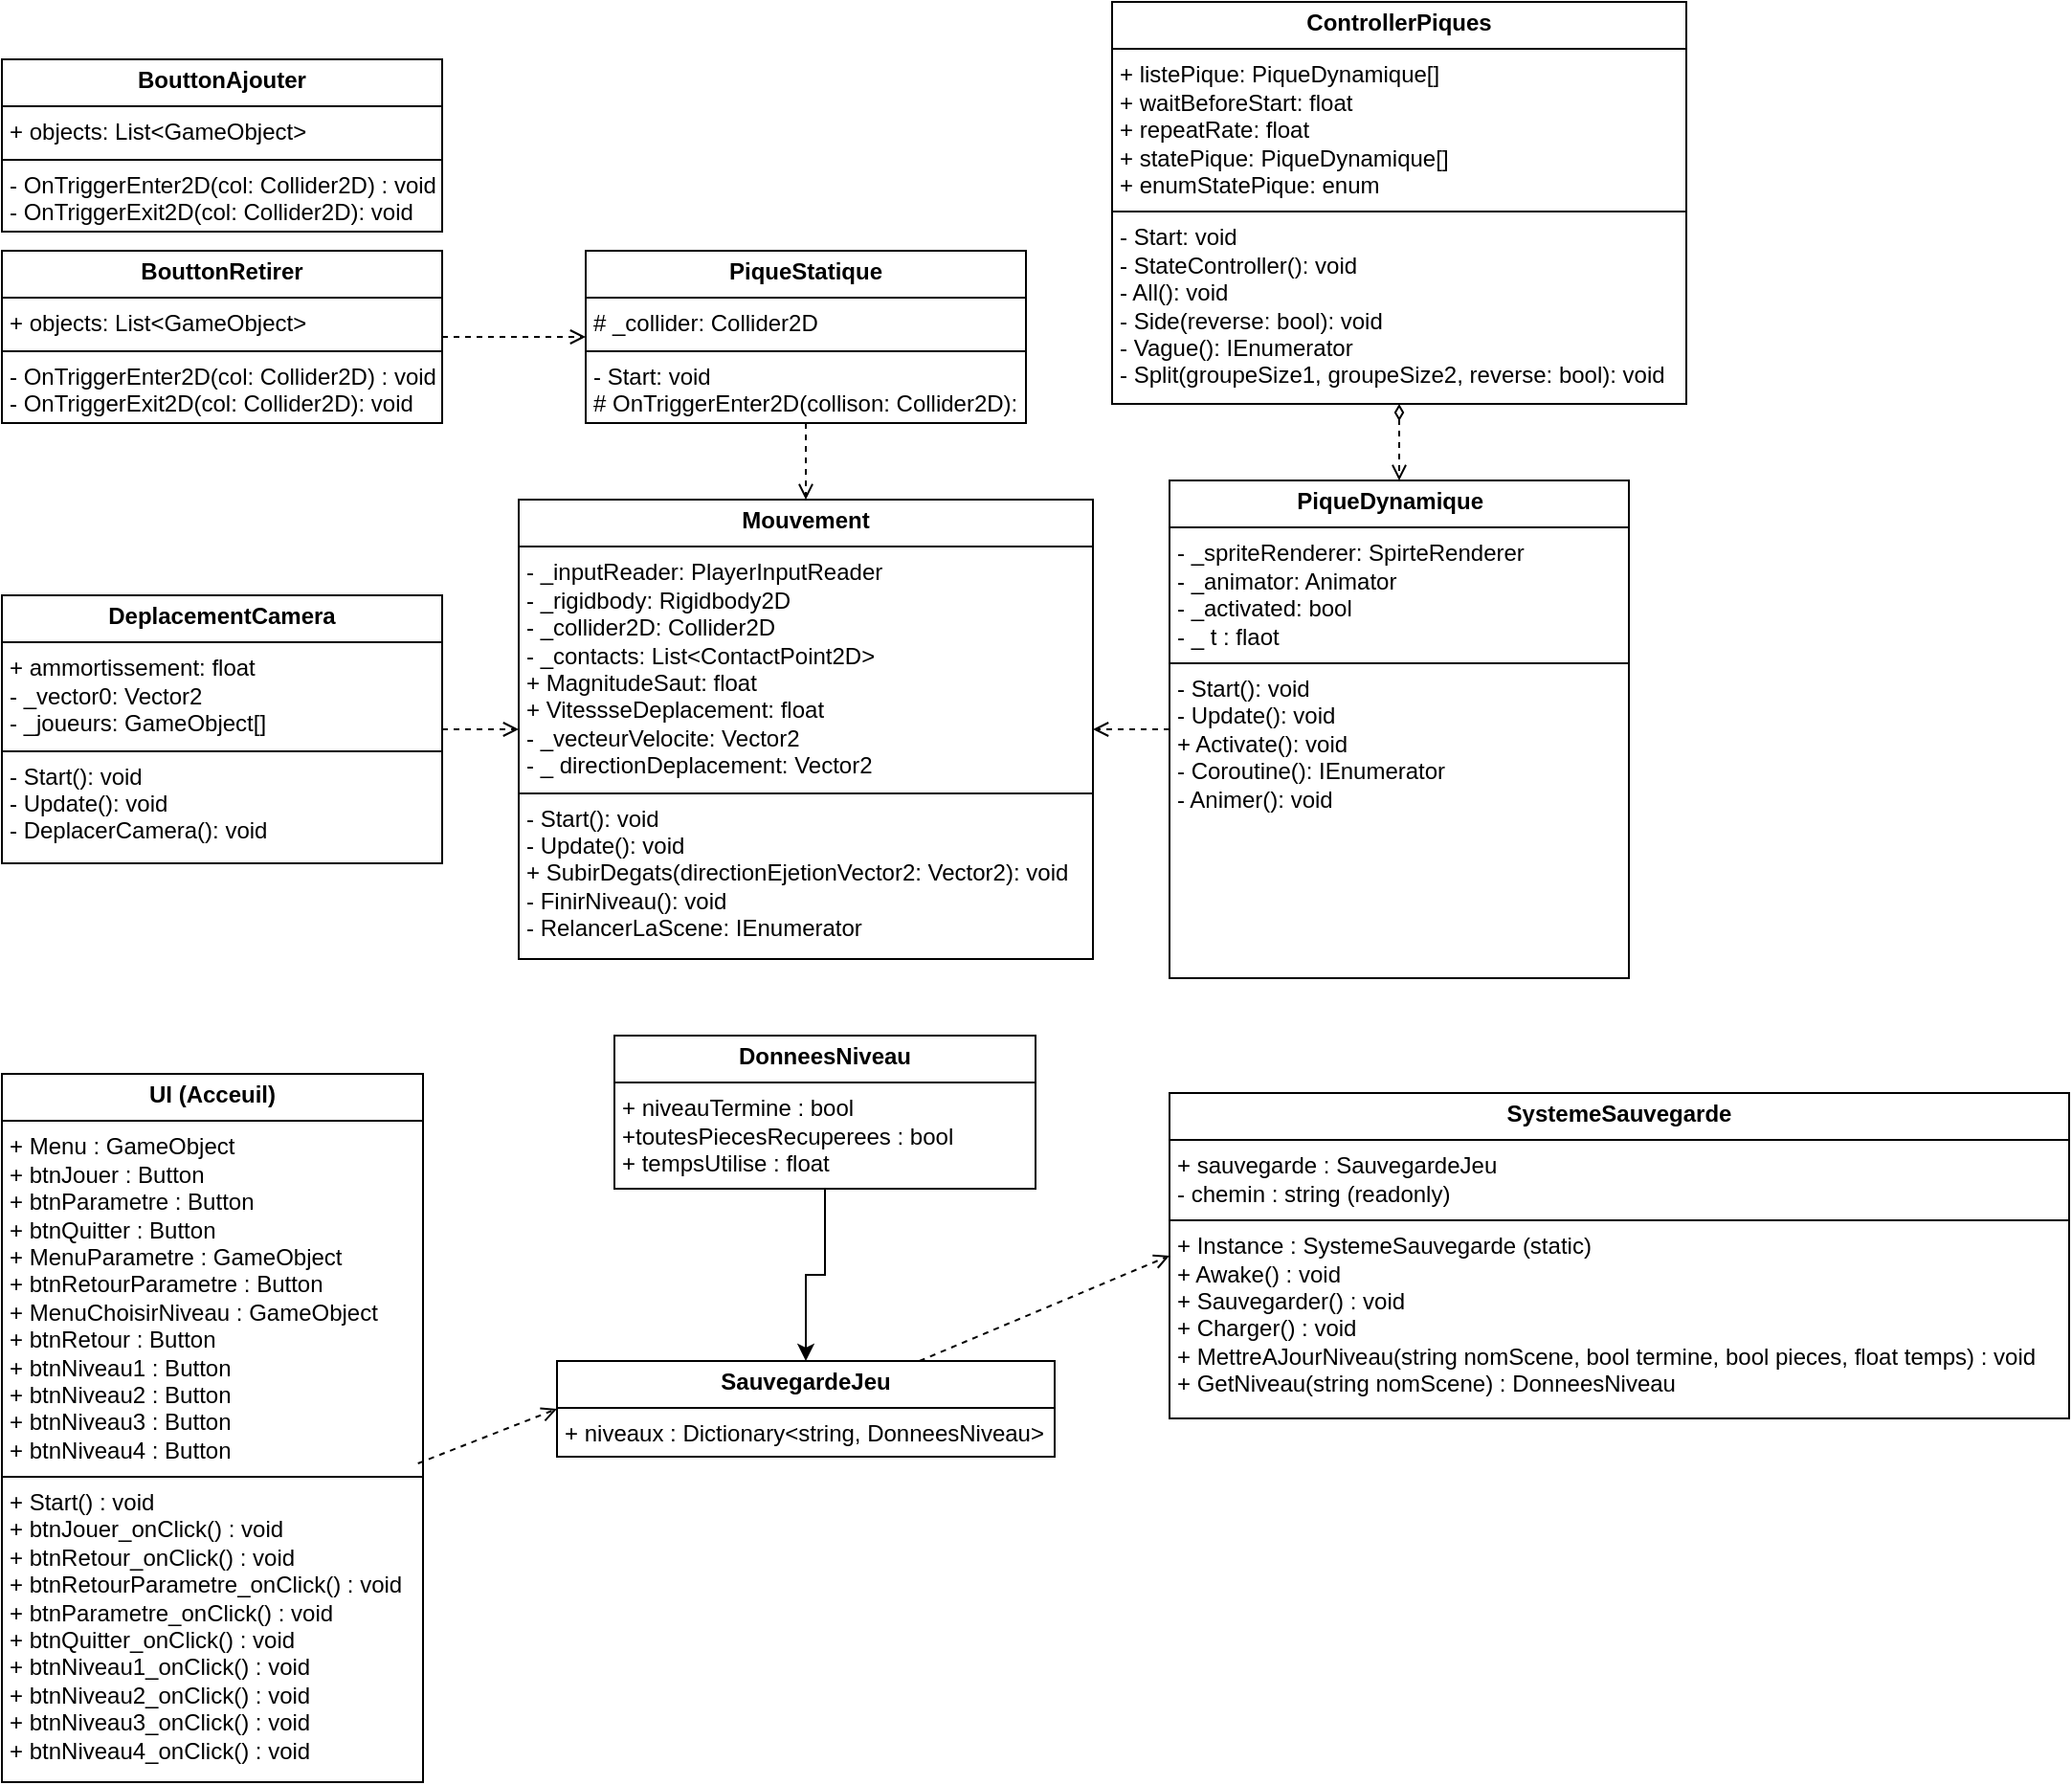<mxfile version="26.2.2">
  <diagram name="Page-1" id="exKU32Bx3qgX7bVoA5b1">
    <mxGraphModel dx="1092" dy="825" grid="1" gridSize="10" guides="1" tooltips="1" connect="1" arrows="1" fold="1" page="1" pageScale="1" pageWidth="3300" pageHeight="4681" math="0" shadow="0">
      <root>
        <mxCell id="0" />
        <mxCell id="1" parent="0" />
        <mxCell id="o3pmv67NlYRKFFLWd6wR-1" value="&lt;p style=&quot;margin:0px;margin-top:4px;text-align:center;&quot;&gt;&lt;b&gt;ControllerPiques&lt;/b&gt;&lt;/p&gt;&lt;hr size=&quot;1&quot; style=&quot;border-style:solid;&quot;&gt;&lt;p style=&quot;margin:0px;margin-left:4px;&quot;&gt;+ listePique: PiqueDynamique[]&amp;nbsp;&lt;/p&gt;&lt;p style=&quot;margin:0px;margin-left:4px;&quot;&gt;+ waitBeforeStart: float&lt;/p&gt;&lt;p style=&quot;margin:0px;margin-left:4px;&quot;&gt;+ repeatRate: float&lt;/p&gt;&lt;p style=&quot;margin:0px;margin-left:4px;&quot;&gt;+ statePique: PiqueDynamique[]&lt;/p&gt;&lt;p style=&quot;margin:0px;margin-left:4px;&quot;&gt;+ enumStatePique: enum&lt;/p&gt;&lt;hr size=&quot;1&quot; style=&quot;border-style:solid;&quot;&gt;&lt;p style=&quot;margin:0px;margin-left:4px;&quot;&gt;- Start: void&lt;/p&gt;&lt;p style=&quot;margin:0px;margin-left:4px;&quot;&gt;- StateController(): void&lt;/p&gt;&lt;p style=&quot;margin:0px;margin-left:4px;&quot;&gt;- All(): void&lt;/p&gt;&lt;p style=&quot;margin:0px;margin-left:4px;&quot;&gt;- Side(reverse: bool): void&lt;/p&gt;&lt;p style=&quot;margin:0px;margin-left:4px;&quot;&gt;- Vague(): IEnumerator&lt;/p&gt;&lt;p style=&quot;margin:0px;margin-left:4px;&quot;&gt;- Split(groupeSize1, groupeSize2, reverse: bool): void&lt;/p&gt;" style="verticalAlign=top;align=left;overflow=fill;html=1;whiteSpace=wrap;" parent="1" vertex="1">
          <mxGeometry x="1000" y="100" width="300" height="210" as="geometry" />
        </mxCell>
        <mxCell id="o3pmv67NlYRKFFLWd6wR-2" value="&lt;p style=&quot;margin:0px;margin-top:4px;text-align:center;&quot;&gt;&lt;b&gt;BouttonAjouter&lt;/b&gt;&lt;/p&gt;&lt;hr size=&quot;1&quot; style=&quot;border-style:solid;&quot;&gt;&lt;p style=&quot;margin:0px;margin-left:4px;&quot;&gt;+ objects: List&amp;lt;GameObject&amp;gt;&lt;/p&gt;&lt;hr size=&quot;1&quot; style=&quot;border-style:solid;&quot;&gt;&lt;p style=&quot;margin:0px;margin-left:4px;&quot;&gt;- OnTriggerEnter2D(col: Collider2D) : void&lt;/p&gt;&lt;p style=&quot;margin:0px;margin-left:4px;&quot;&gt;- OnTriggerExit2D(col: Collider2D): void&lt;/p&gt;" style="verticalAlign=top;align=left;overflow=fill;html=1;whiteSpace=wrap;" parent="1" vertex="1">
          <mxGeometry x="420" y="130" width="230" height="90" as="geometry" />
        </mxCell>
        <mxCell id="o3pmv67NlYRKFFLWd6wR-14" style="rounded=0;orthogonalLoop=1;jettySize=auto;html=1;dashed=1;endArrow=open;endFill=0;" parent="1" source="o3pmv67NlYRKFFLWd6wR-3" target="o3pmv67NlYRKFFLWd6wR-10" edge="1">
          <mxGeometry relative="1" as="geometry" />
        </mxCell>
        <mxCell id="o3pmv67NlYRKFFLWd6wR-3" value="&lt;p style=&quot;margin:0px;margin-top:4px;text-align:center;&quot;&gt;&lt;b&gt;BouttonRetirer&lt;/b&gt;&lt;/p&gt;&lt;hr size=&quot;1&quot; style=&quot;border-style:solid;&quot;&gt;&lt;p style=&quot;margin:0px;margin-left:4px;&quot;&gt;+ objects: List&amp;lt;GameObject&amp;gt;&lt;/p&gt;&lt;hr size=&quot;1&quot; style=&quot;border-style:solid;&quot;&gt;&lt;p style=&quot;margin:0px;margin-left:4px;&quot;&gt;- OnTriggerEnter2D(col: Collider2D) : void&lt;/p&gt;&lt;p style=&quot;margin:0px;margin-left:4px;&quot;&gt;- OnTriggerExit2D(col: Collider2D): void&lt;/p&gt;" style="verticalAlign=top;align=left;overflow=fill;html=1;whiteSpace=wrap;" parent="1" vertex="1">
          <mxGeometry x="420" y="230" width="230" height="90" as="geometry" />
        </mxCell>
        <mxCell id="o3pmv67NlYRKFFLWd6wR-4" value="&lt;p style=&quot;margin:0px;margin-top:4px;text-align:center;&quot;&gt;&lt;b&gt;DeplacementCamera&lt;/b&gt;&lt;/p&gt;&lt;hr size=&quot;1&quot; style=&quot;border-style:solid;&quot;&gt;&lt;p style=&quot;margin:0px;margin-left:4px;&quot;&gt;+ ammortissement: float&lt;/p&gt;&lt;p style=&quot;margin:0px;margin-left:4px;&quot;&gt;- _vector0: Vector2&lt;/p&gt;&lt;p style=&quot;margin:0px;margin-left:4px;&quot;&gt;- _joueurs: GameObject[]&lt;/p&gt;&lt;hr size=&quot;1&quot; style=&quot;border-style:solid;&quot;&gt;&lt;p style=&quot;margin:0px;margin-left:4px;&quot;&gt;- Start(): void&lt;/p&gt;&lt;p style=&quot;margin:0px;margin-left:4px;&quot;&gt;- Update(): void&lt;/p&gt;&lt;p style=&quot;margin:0px;margin-left:4px;&quot;&gt;- DeplacerCamera(): void&lt;/p&gt;" style="verticalAlign=top;align=left;overflow=fill;html=1;whiteSpace=wrap;" parent="1" vertex="1">
          <mxGeometry x="420" y="410" width="230" height="140" as="geometry" />
        </mxCell>
        <mxCell id="o3pmv67NlYRKFFLWd6wR-5" value="&lt;p style=&quot;margin:0px;margin-top:4px;text-align:center;&quot;&gt;&lt;b&gt;Mouvement&lt;/b&gt;&lt;/p&gt;&lt;hr size=&quot;1&quot; style=&quot;border-style:solid;&quot;&gt;&lt;p style=&quot;margin:0px;margin-left:4px;&quot;&gt;- _inputReader: PlayerInputReader&lt;/p&gt;&lt;p style=&quot;margin:0px;margin-left:4px;&quot;&gt;- _rigidbody: Rigidbody2D&lt;/p&gt;&lt;p style=&quot;margin:0px;margin-left:4px;&quot;&gt;- _collider2D: Collider2D&lt;/p&gt;&lt;p style=&quot;margin:0px;margin-left:4px;&quot;&gt;- _contacts: List&amp;lt;ContactPoint2D&amp;gt;&lt;/p&gt;&lt;p style=&quot;margin:0px;margin-left:4px;&quot;&gt;+ MagnitudeSaut: float&lt;/p&gt;&lt;p style=&quot;margin:0px;margin-left:4px;&quot;&gt;+ VitessseDeplacement: float&lt;/p&gt;&lt;p style=&quot;margin:0px;margin-left:4px;&quot;&gt;- _vecteurVelocite: Vector2&lt;/p&gt;&lt;p style=&quot;margin:0px;margin-left:4px;&quot;&gt;- _ directionDeplacement: Vector2&lt;/p&gt;&lt;hr size=&quot;1&quot; style=&quot;border-style:solid;&quot;&gt;&lt;p style=&quot;margin:0px;margin-left:4px;&quot;&gt;- Start(): void&lt;/p&gt;&lt;p style=&quot;margin:0px;margin-left:4px;&quot;&gt;- Update(): void&lt;/p&gt;&lt;p style=&quot;margin:0px;margin-left:4px;&quot;&gt;+ SubirDegats(directionEjetionVector2: Vector2): void&lt;/p&gt;&lt;p style=&quot;margin:0px;margin-left:4px;&quot;&gt;- FinirNiveau(): void&lt;/p&gt;&lt;p style=&quot;margin:0px;margin-left:4px;&quot;&gt;- RelancerLaScene: IEnumerator&lt;/p&gt;" style="verticalAlign=top;align=left;overflow=fill;html=1;whiteSpace=wrap;" parent="1" vertex="1">
          <mxGeometry x="690" y="360" width="300" height="240" as="geometry" />
        </mxCell>
        <mxCell id="o3pmv67NlYRKFFLWd6wR-9" value="&lt;p style=&quot;margin:0px;margin-top:4px;text-align:center;&quot;&gt;&lt;b&gt;PiqueDynamique&lt;span style=&quot;white-space: pre;&quot;&gt;&#x9;&lt;/span&gt;&lt;/b&gt;&lt;/p&gt;&lt;hr size=&quot;1&quot; style=&quot;border-style:solid;&quot;&gt;&lt;p style=&quot;margin:0px;margin-left:4px;&quot;&gt;- _spriteRenderer: SpirteRenderer&lt;/p&gt;&lt;p style=&quot;margin:0px;margin-left:4px;&quot;&gt;- _animator: Animator&lt;/p&gt;&lt;p style=&quot;margin:0px;margin-left:4px;&quot;&gt;- _activated: bool&lt;/p&gt;&lt;p style=&quot;margin:0px;margin-left:4px;&quot;&gt;- _ t : flaot&lt;/p&gt;&lt;hr size=&quot;1&quot; style=&quot;border-style:solid;&quot;&gt;&lt;p style=&quot;margin:0px;margin-left:4px;&quot;&gt;- Start(): void&lt;/p&gt;&lt;p style=&quot;margin:0px;margin-left:4px;&quot;&gt;- Update(): void&lt;/p&gt;&lt;p style=&quot;margin:0px;margin-left:4px;&quot;&gt;+ Activate(): void&lt;/p&gt;&lt;p style=&quot;margin:0px;margin-left:4px;&quot;&gt;- Coroutine(): IEnumerator&lt;/p&gt;&lt;p style=&quot;margin:0px;margin-left:4px;&quot;&gt;- Animer(): void&lt;/p&gt;" style="verticalAlign=top;align=left;overflow=fill;html=1;whiteSpace=wrap;" parent="1" vertex="1">
          <mxGeometry x="1030" y="350" width="240" height="260" as="geometry" />
        </mxCell>
        <mxCell id="o3pmv67NlYRKFFLWd6wR-10" value="&lt;p style=&quot;margin:0px;margin-top:4px;text-align:center;&quot;&gt;&lt;b&gt;PiqueStatique&lt;/b&gt;&lt;/p&gt;&lt;hr size=&quot;1&quot; style=&quot;border-style:solid;&quot;&gt;&lt;p style=&quot;margin:0px;margin-left:4px;&quot;&gt;# _collider: Collider2D&lt;/p&gt;&lt;hr size=&quot;1&quot; style=&quot;border-style:solid;&quot;&gt;&lt;p style=&quot;margin:0px;margin-left:4px;&quot;&gt;- Start: void&lt;/p&gt;&lt;p style=&quot;margin:0px;margin-left:4px;&quot;&gt;# OnTriggerEnter2D(collison: Collider2D): void&lt;/p&gt;" style="verticalAlign=top;align=left;overflow=fill;html=1;whiteSpace=wrap;" parent="1" vertex="1">
          <mxGeometry x="725" y="230" width="230" height="90" as="geometry" />
        </mxCell>
        <mxCell id="o3pmv67NlYRKFFLWd6wR-17" style="rounded=0;orthogonalLoop=1;jettySize=auto;html=1;dashed=1;endArrow=open;endFill=0;exitX=1;exitY=0.5;exitDx=0;exitDy=0;entryX=0;entryY=0.5;entryDx=0;entryDy=0;" parent="1" source="o3pmv67NlYRKFFLWd6wR-4" target="o3pmv67NlYRKFFLWd6wR-5" edge="1">
          <mxGeometry relative="1" as="geometry">
            <mxPoint x="660" y="285" as="sourcePoint" />
            <mxPoint x="700" y="285" as="targetPoint" />
            <Array as="points">
              <mxPoint x="670" y="480" />
            </Array>
          </mxGeometry>
        </mxCell>
        <mxCell id="o3pmv67NlYRKFFLWd6wR-18" style="rounded=0;orthogonalLoop=1;jettySize=auto;html=1;dashed=1;endArrow=open;endFill=0;entryX=0.5;entryY=0;entryDx=0;entryDy=0;exitX=0.5;exitY=1;exitDx=0;exitDy=0;startArrow=diamondThin;startFill=0;" parent="1" source="o3pmv67NlYRKFFLWd6wR-1" target="o3pmv67NlYRKFFLWd6wR-9" edge="1">
          <mxGeometry relative="1" as="geometry">
            <mxPoint x="670" y="295" as="sourcePoint" />
            <mxPoint x="710" y="295" as="targetPoint" />
          </mxGeometry>
        </mxCell>
        <mxCell id="o3pmv67NlYRKFFLWd6wR-19" style="rounded=0;orthogonalLoop=1;jettySize=auto;html=1;dashed=1;endArrow=open;endFill=0;entryX=1;entryY=0.5;entryDx=0;entryDy=0;exitX=0;exitY=0.5;exitDx=0;exitDy=0;" parent="1" source="o3pmv67NlYRKFFLWd6wR-9" target="o3pmv67NlYRKFFLWd6wR-5" edge="1">
          <mxGeometry relative="1" as="geometry">
            <mxPoint x="1200" y="330" as="sourcePoint" />
            <mxPoint x="1170" y="370" as="targetPoint" />
          </mxGeometry>
        </mxCell>
        <mxCell id="o3pmv67NlYRKFFLWd6wR-20" style="rounded=0;orthogonalLoop=1;jettySize=auto;html=1;dashed=1;endArrow=open;endFill=0;entryX=0.5;entryY=0;entryDx=0;entryDy=0;exitX=0.5;exitY=1;exitDx=0;exitDy=0;" parent="1" source="o3pmv67NlYRKFFLWd6wR-10" target="o3pmv67NlYRKFFLWd6wR-5" edge="1">
          <mxGeometry relative="1" as="geometry">
            <mxPoint x="1210" y="340" as="sourcePoint" />
            <mxPoint x="1180" y="380" as="targetPoint" />
          </mxGeometry>
        </mxCell>
        <mxCell id="a_clK45iw8mpjLBWCdFM-1" value="&lt;p style=&quot;margin:0px;margin-top:4px;text-align:center;&quot;&gt;&lt;b&gt;UI (Acceuil)&lt;/b&gt;&lt;/p&gt;&lt;hr size=&quot;1&quot; style=&quot;border-style:solid;&quot;&gt;&lt;p style=&quot;margin:0px;margin-left:4px;&quot;&gt;&lt;span style=&quot;background-color: transparent; color: light-dark(rgb(0, 0, 0), rgb(255, 255, 255));&quot;&gt;+&lt;/span&gt;&amp;nbsp;Menu : GameObject&lt;/p&gt;&lt;p style=&quot;margin:0px;margin-left:4px;&quot;&gt;&lt;span style=&quot;background-color: transparent; color: light-dark(rgb(0, 0, 0), rgb(255, 255, 255));&quot;&gt;+&lt;/span&gt;&amp;nbsp;btnJouer : Button&lt;/p&gt;&lt;p style=&quot;margin:0px;margin-left:4px;&quot;&gt;&lt;span style=&quot;background-color: transparent; color: light-dark(rgb(0, 0, 0), rgb(255, 255, 255));&quot;&gt;+&lt;/span&gt;&amp;nbsp;btnParametre : Button&lt;/p&gt;&lt;p style=&quot;margin:0px;margin-left:4px;&quot;&gt;&lt;span style=&quot;background-color: transparent; color: light-dark(rgb(0, 0, 0), rgb(255, 255, 255));&quot;&gt;+&lt;/span&gt;&amp;nbsp;btnQuitter : Button&lt;/p&gt;&lt;p style=&quot;margin:0px;margin-left:4px;&quot;&gt;&lt;span style=&quot;background-color: transparent; color: light-dark(rgb(0, 0, 0), rgb(255, 255, 255));&quot;&gt;+&lt;/span&gt;&amp;nbsp;MenuParametre : GameObject&lt;/p&gt;&lt;p style=&quot;margin:0px;margin-left:4px;&quot;&gt;&lt;span style=&quot;background-color: transparent; color: light-dark(rgb(0, 0, 0), rgb(255, 255, 255));&quot;&gt;+&lt;/span&gt;&amp;nbsp;btnRetourParametre : Button&lt;/p&gt;&lt;p style=&quot;margin:0px;margin-left:4px;&quot;&gt;&lt;span style=&quot;background-color: transparent; color: light-dark(rgb(0, 0, 0), rgb(255, 255, 255));&quot;&gt;+&lt;/span&gt;&amp;nbsp;MenuChoisirNiveau : GameObject&lt;/p&gt;&lt;p style=&quot;margin:0px;margin-left:4px;&quot;&gt;&lt;span style=&quot;background-color: transparent; color: light-dark(rgb(0, 0, 0), rgb(255, 255, 255));&quot;&gt;+&lt;/span&gt;&amp;nbsp;btnRetour : Button&lt;/p&gt;&lt;p style=&quot;margin:0px;margin-left:4px;&quot;&gt;&lt;span style=&quot;background-color: transparent; color: light-dark(rgb(0, 0, 0), rgb(255, 255, 255));&quot;&gt;+&lt;/span&gt;&amp;nbsp;btnNiveau1 : Button&lt;/p&gt;&lt;p style=&quot;margin:0px;margin-left:4px;&quot;&gt;+ btnNiveau2 : Button&lt;/p&gt;&lt;p style=&quot;margin:0px;margin-left:4px;&quot;&gt;+ btnNiveau3 : Button&lt;/p&gt;&lt;p style=&quot;margin:0px;margin-left:4px;&quot;&gt;+ btnNiveau4 : Button&lt;/p&gt;&lt;hr size=&quot;1&quot; style=&quot;border-style:solid;&quot;&gt;&lt;p style=&quot;margin:0px;margin-left:4px;&quot;&gt;+ Start() : void&lt;/p&gt;&lt;p style=&quot;margin:0px;margin-left:4px;&quot;&gt;+ btnJouer_onClick() : void&lt;/p&gt;&lt;p style=&quot;margin:0px;margin-left:4px;&quot;&gt;+ btnRetour_onClick() : void&lt;/p&gt;&lt;p style=&quot;margin:0px;margin-left:4px;&quot;&gt;+ btnRetourParametre_onClick() : void&lt;/p&gt;&lt;p style=&quot;margin:0px;margin-left:4px;&quot;&gt;+ btnParametre_onClick() : void&lt;/p&gt;&lt;p style=&quot;margin:0px;margin-left:4px;&quot;&gt;+ btnQuitter_onClick() : void&lt;/p&gt;&lt;p style=&quot;margin:0px;margin-left:4px;&quot;&gt;+ btnNiveau1_onClick() : void&lt;/p&gt;&lt;p style=&quot;margin:0px;margin-left:4px;&quot;&gt;+ btnNiveau2_onClick() : void&lt;/p&gt;&lt;p style=&quot;margin:0px;margin-left:4px;&quot;&gt;+ btnNiveau3_onClick() : void&lt;/p&gt;&lt;p style=&quot;margin:0px;margin-left:4px;&quot;&gt;+ btnNiveau4_onClick() : void&lt;/p&gt;" style="verticalAlign=top;align=left;overflow=fill;html=1;whiteSpace=wrap;" parent="1" vertex="1">
          <mxGeometry x="420" y="660" width="220" height="370" as="geometry" />
        </mxCell>
        <mxCell id="xacyqfojT94jVM54RE5O-1" value="" style="edgeStyle=orthogonalEdgeStyle;rounded=0;orthogonalLoop=1;jettySize=auto;html=1;" edge="1" parent="1" source="a_clK45iw8mpjLBWCdFM-4" target="a_clK45iw8mpjLBWCdFM-5">
          <mxGeometry relative="1" as="geometry" />
        </mxCell>
        <mxCell id="a_clK45iw8mpjLBWCdFM-4" value="&lt;p style=&quot;margin:0px;margin-top:4px;text-align:center;&quot;&gt;&lt;b&gt;DonneesNiveau&lt;/b&gt;&lt;/p&gt;&lt;hr size=&quot;1&quot; style=&quot;border-style:solid;&quot;&gt;&lt;p style=&quot;margin:0px;margin-left:4px;&quot;&gt;+ niveauTermine : bool&lt;/p&gt;&lt;p style=&quot;margin:0px;margin-left:4px;&quot;&gt;&lt;span style=&quot;background-color: transparent; color: light-dark(rgb(0, 0, 0), rgb(255, 255, 255));&quot;&gt;+&lt;/span&gt;&lt;span style=&quot;background-color: transparent; color: light-dark(rgb(0, 0, 0), rgb(255, 255, 255));&quot;&gt;toutesPiecesRecuperees : bool&lt;/span&gt;&lt;/p&gt;&lt;p style=&quot;margin:0px;margin-left:4px;&quot;&gt;&lt;span style=&quot;background-color: transparent; color: light-dark(rgb(0, 0, 0), rgb(255, 255, 255));&quot;&gt;+&lt;/span&gt;&amp;nbsp;tempsUtilise : float&lt;/p&gt;" style="verticalAlign=top;align=left;overflow=fill;html=1;whiteSpace=wrap;" parent="1" vertex="1">
          <mxGeometry x="740" y="640" width="220" height="80" as="geometry" />
        </mxCell>
        <mxCell id="a_clK45iw8mpjLBWCdFM-5" value="&lt;p style=&quot;margin:0px;margin-top:4px;text-align:center;&quot;&gt;&lt;b&gt;SauvegardeJeu&lt;/b&gt;&lt;/p&gt;&lt;hr size=&quot;1&quot; style=&quot;border-style:solid;&quot;&gt;&lt;p style=&quot;margin:0px;margin-left:4px;&quot;&gt;&lt;span style=&quot;background-color: transparent; color: light-dark(rgb(0, 0, 0), rgb(255, 255, 255));&quot;&gt;+&lt;/span&gt;&amp;nbsp;niveaux : Dictionary&amp;lt;string, DonneesNiveau&amp;gt;&lt;/p&gt;" style="verticalAlign=top;align=left;overflow=fill;html=1;whiteSpace=wrap;" parent="1" vertex="1">
          <mxGeometry x="710" y="810" width="260" height="50" as="geometry" />
        </mxCell>
        <mxCell id="a_clK45iw8mpjLBWCdFM-6" value="&lt;p style=&quot;margin:0px;margin-top:4px;text-align:center;&quot;&gt;&lt;b&gt;SystemeSauvegarde&lt;/b&gt;&lt;/p&gt;&lt;hr size=&quot;1&quot; style=&quot;border-style:solid;&quot;&gt;&lt;p style=&quot;margin:0px;margin-left:4px;&quot;&gt;&lt;span style=&quot;background-color: transparent; color: light-dark(rgb(0, 0, 0), rgb(255, 255, 255));&quot;&gt;+&lt;/span&gt;&amp;nbsp;sauvegarde : SauvegardeJeu&lt;/p&gt;&lt;p style=&quot;margin:0px;margin-left:4px;&quot;&gt;- chemin : string (readonly)&lt;/p&gt;&lt;hr size=&quot;1&quot; style=&quot;border-style:solid;&quot;&gt;&lt;p style=&quot;margin:0px;margin-left:4px;&quot;&gt;+ Instance : SystemeSauvegarde (static)&lt;/p&gt;&lt;p style=&quot;margin:0px;margin-left:4px;&quot;&gt;+ Awake() : void&lt;/p&gt;&lt;p style=&quot;margin:0px;margin-left:4px;&quot;&gt;+ Sauvegarder() : void&lt;/p&gt;&lt;p style=&quot;margin:0px;margin-left:4px;&quot;&gt;+ Charger() : void&lt;/p&gt;&lt;p style=&quot;margin:0px;margin-left:4px;&quot;&gt;+ MettreAJourNiveau(string nomScene, bool termine, bool pieces, float temps) : void&lt;/p&gt;&lt;p style=&quot;margin:0px;margin-left:4px;&quot;&gt;+ GetNiveau(string nomScene) : DonneesNiveau&lt;/p&gt;" style="verticalAlign=top;align=left;overflow=fill;html=1;whiteSpace=wrap;" parent="1" vertex="1">
          <mxGeometry x="1030" y="670" width="470" height="170" as="geometry" />
        </mxCell>
        <mxCell id="a_clK45iw8mpjLBWCdFM-7" style="rounded=0;orthogonalLoop=1;jettySize=auto;html=1;dashed=1;endArrow=open;endFill=0;exitX=0.988;exitY=0.55;exitDx=0;exitDy=0;entryX=0;entryY=0.5;entryDx=0;entryDy=0;exitPerimeter=0;" parent="1" source="a_clK45iw8mpjLBWCdFM-1" target="a_clK45iw8mpjLBWCdFM-5" edge="1">
          <mxGeometry relative="1" as="geometry">
            <mxPoint x="660" y="490" as="sourcePoint" />
            <mxPoint x="700" y="490" as="targetPoint" />
            <Array as="points" />
          </mxGeometry>
        </mxCell>
        <mxCell id="a_clK45iw8mpjLBWCdFM-8" style="rounded=0;orthogonalLoop=1;jettySize=auto;html=1;dashed=1;endArrow=open;endFill=0;entryX=0;entryY=0.5;entryDx=0;entryDy=0;" parent="1" source="a_clK45iw8mpjLBWCdFM-5" target="a_clK45iw8mpjLBWCdFM-6" edge="1">
          <mxGeometry relative="1" as="geometry">
            <mxPoint x="647" y="874" as="sourcePoint" />
            <mxPoint x="720" y="845" as="targetPoint" />
            <Array as="points" />
          </mxGeometry>
        </mxCell>
      </root>
    </mxGraphModel>
  </diagram>
</mxfile>
